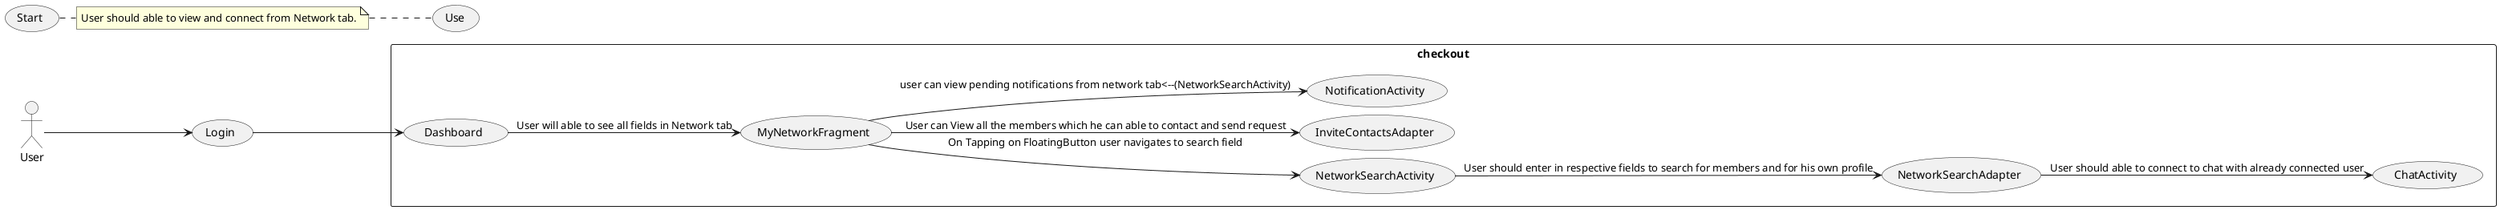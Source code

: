 @startuml
User --> (Login)


left to right direction
skinparam packageStyle rectangle
rectangle checkout{
(Login) --> (Dashboard)
(Dashboard)  --> (MyNetworkFragment) : User will able to see all fields in Network tab
(MyNetworkFragment)  --> (NetworkSearchActivity) : On Tapping on FloatingButton user navigates to search field
(NetworkSearchActivity) --> (NetworkSearchAdapter): User should enter in respective fields to search for members and for his own profile
(NetworkSearchAdapter) --> (ChatActivity): User should able to connect to chat with already connected user
(MyNetworkFragment) --> (InviteContactsAdapter): User can View all the members which he can able to contact and send request
(MyNetworkFragment) --> (NotificationActivity): user can view pending notifications from network tab<--(NetworkSearchActivity)
}

skinparam nodesep 10
skinparam ranksep 20

note "User should able to view and connect from Network tab." as N2
(Start) .. N2
N2 .. (Use)
@enduml